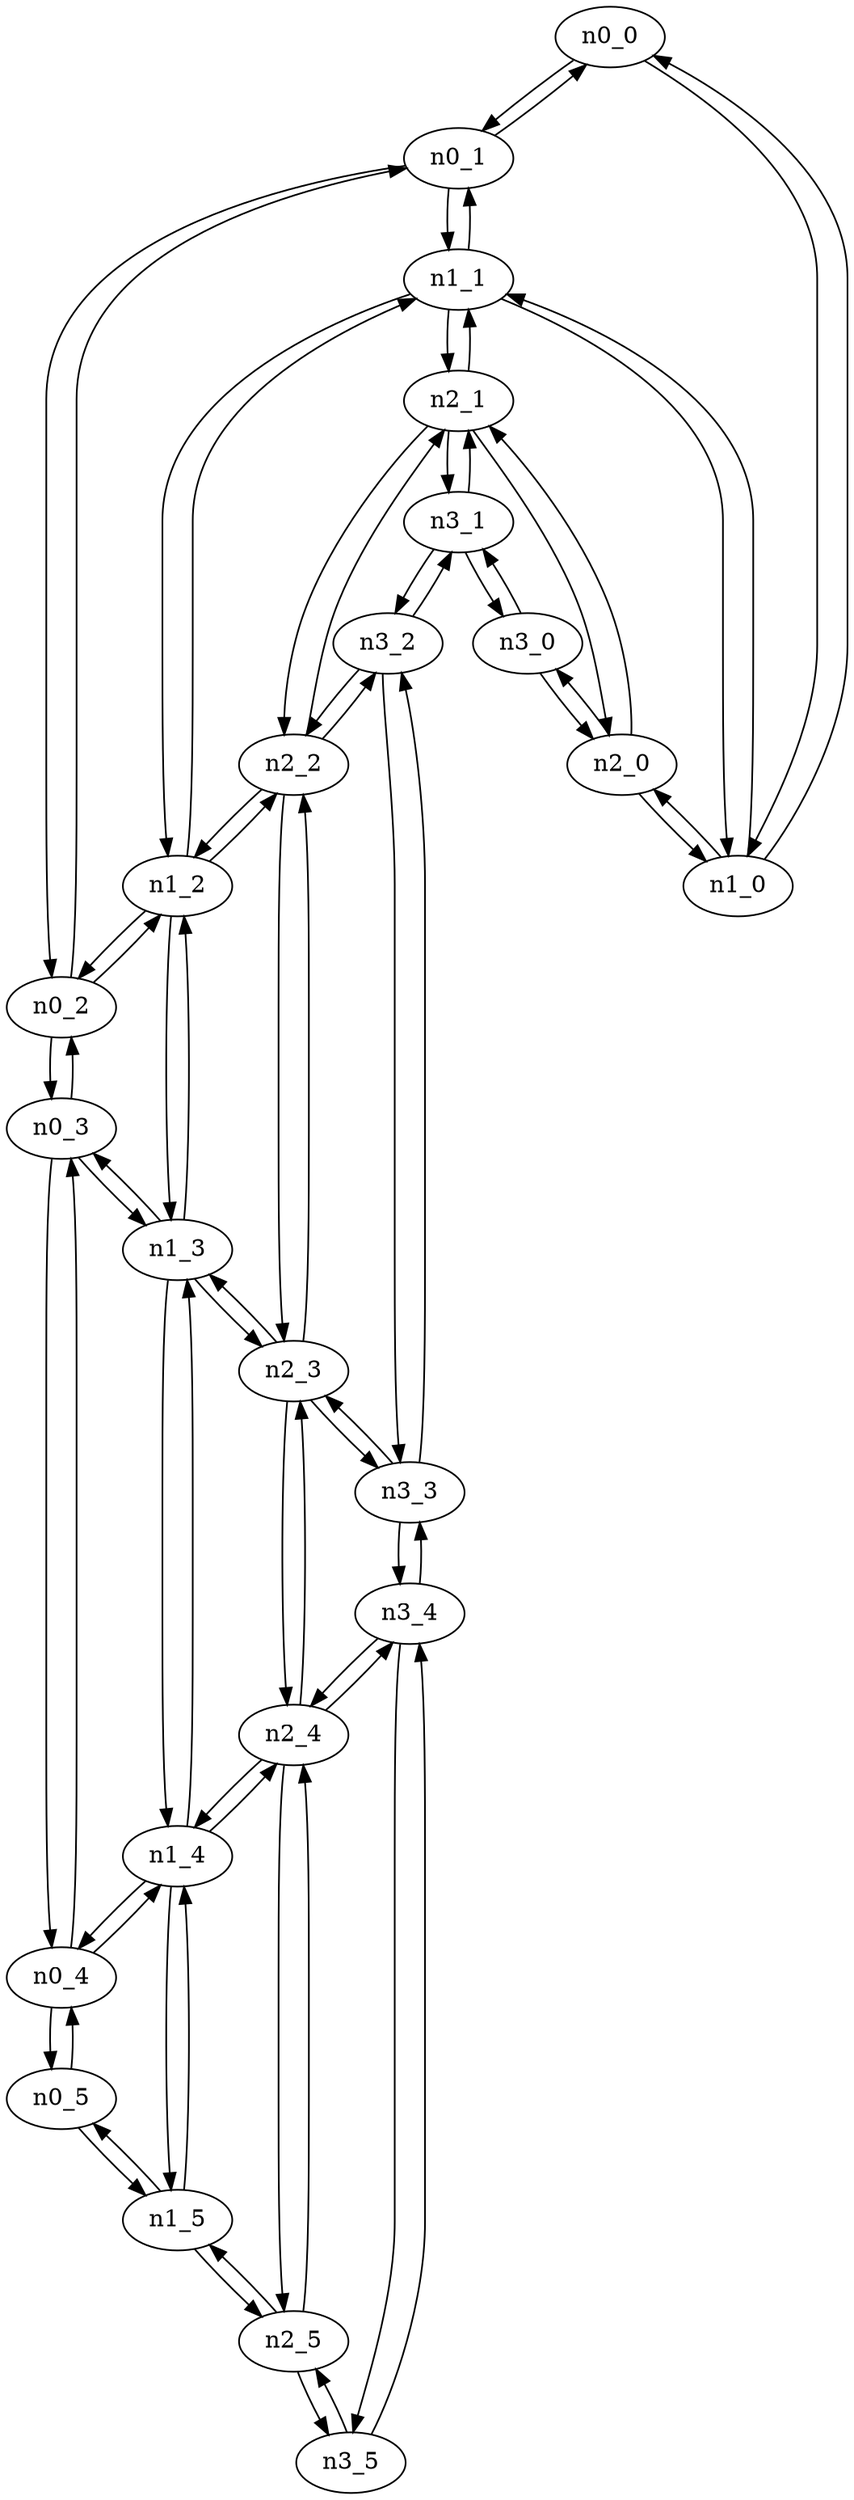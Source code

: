 digraph mapgraph {
n0_0[p="0,0"]
n0_1[p="50,0"]
n0_2[p="100,0"]
n0_3[p="150,0"]
n0_4[p="200,0"]
n0_5[p="250,0"]
n1_0[p="0,50"]
n1_1[p="50,50"]
n1_2[p="100,50"]
n1_3[p="150,50"]
n1_4[p="200,50"]
n1_5[p="250,50"]
n2_0[p="0,100"]
n2_1[p="50,100"]
n2_2[p="100,100"]
n2_3[p="150,100"]
n2_4[p="200,100"]
n2_5[p="250,100"]
n3_0[p="0,150"]
n3_1[p="50,150"]
n3_2[p="100,150"]
n3_3[p="150,150"]
n3_4[p="200,150"]
n3_5[p="250,150"]
n0_0 -> n0_1[d="50", s="3000"]
n0_0 -> n1_0[d="50", s="3000"]
n0_1 -> n0_2[d="50", s="3000"]
n0_1 -> n1_1[d="50", s="3000"]
n0_1 -> n0_0[d="50", s="3000"]
n0_2 -> n0_3[d="50", s="3000"]
n0_2 -> n1_2[d="50", s="3000"]
n0_2 -> n0_1[d="50", s="3000"]
n0_3 -> n0_4[d="50", s="3000"]
n0_3 -> n1_3[d="50", s="3000"]
n0_3 -> n0_2[d="50", s="3000"]
n0_4 -> n0_5[d="50", s="3000"]
n0_4 -> n1_4[d="50", s="3000"]
n0_4 -> n0_3[d="50", s="3000"]
n0_5 -> n1_5[d="50", s="3000"]
n0_5 -> n0_4[d="50", s="3000"]
n1_0 -> n0_0[d="50", s="3000"]
n1_0 -> n1_1[d="50", s="3000"]
n1_0 -> n2_0[d="50", s="3000"]
n1_1 -> n0_1[d="50", s="3000"]
n1_1 -> n1_2[d="50", s="3000"]
n1_1 -> n2_1[d="50", s="3000"]
n1_1 -> n1_0[d="50", s="3000"]
n1_2 -> n0_2[d="50", s="3000"]
n1_2 -> n1_3[d="50", s="3000"]
n1_2 -> n2_2[d="50", s="3000"]
n1_2 -> n1_1[d="50", s="3000"]
n1_3 -> n0_3[d="50", s="3000"]
n1_3 -> n1_4[d="50", s="3000"]
n1_3 -> n2_3[d="50", s="3000"]
n1_3 -> n1_2[d="50", s="3000"]
n1_4 -> n0_4[d="50", s="3000"]
n1_4 -> n1_5[d="50", s="3000"]
n1_4 -> n2_4[d="50", s="3000"]
n1_4 -> n1_3[d="50", s="3000"]
n1_5 -> n0_5[d="50", s="3000"]
n1_5 -> n2_5[d="50", s="3000"]
n1_5 -> n1_4[d="50", s="3000"]
n2_0 -> n1_0[d="50", s="3000"]
n2_0 -> n2_1[d="50", s="3000"]
n2_0 -> n3_0[d="50", s="3000"]
n2_1 -> n1_1[d="50", s="3000"]
n2_1 -> n2_2[d="50", s="3000"]
n2_1 -> n3_1[d="50", s="3000"]
n2_1 -> n2_0[d="50", s="3000"]
n2_2 -> n1_2[d="50", s="3000"]
n2_2 -> n2_3[d="50", s="3000"]
n2_2 -> n3_2[d="50", s="3000"]
n2_2 -> n2_1[d="50", s="3000"]
n2_3 -> n1_3[d="50", s="3000"]
n2_3 -> n2_4[d="50", s="3000"]
n2_3 -> n3_3[d="50", s="3000"]
n2_3 -> n2_2[d="50", s="3000"]
n2_4 -> n1_4[d="50", s="3000"]
n2_4 -> n2_5[d="50", s="3000"]
n2_4 -> n3_4[d="50", s="3000"]
n2_4 -> n2_3[d="50", s="3000"]
n2_5 -> n1_5[d="50", s="3000"]
n2_5 -> n3_5[d="50", s="3000"]
n2_5 -> n2_4[d="50", s="3000"]
n3_0 -> n2_0[d="50", s="3000"]
n3_0 -> n3_1[d="50", s="3000"]
n3_1 -> n2_1[d="50", s="3000"]
n3_1 -> n3_2[d="50", s="3000"]
n3_1 -> n3_0[d="50", s="3000"]
n3_2 -> n2_2[d="50", s="3000"]
n3_2 -> n3_3[d="50", s="3000"]
n3_2 -> n3_1[d="50", s="3000"]
n3_3 -> n2_3[d="50", s="3000"]
n3_3 -> n3_4[d="50", s="3000"]
n3_3 -> n3_2[d="50", s="3000"]
n3_4 -> n2_4[d="50", s="3000"]
n3_4 -> n3_5[d="50", s="3000"]
n3_4 -> n3_3[d="50", s="3000"]
n3_5 -> n2_5[d="50", s="3000"]
n3_5 -> n3_4[d="50", s="3000"]
}
